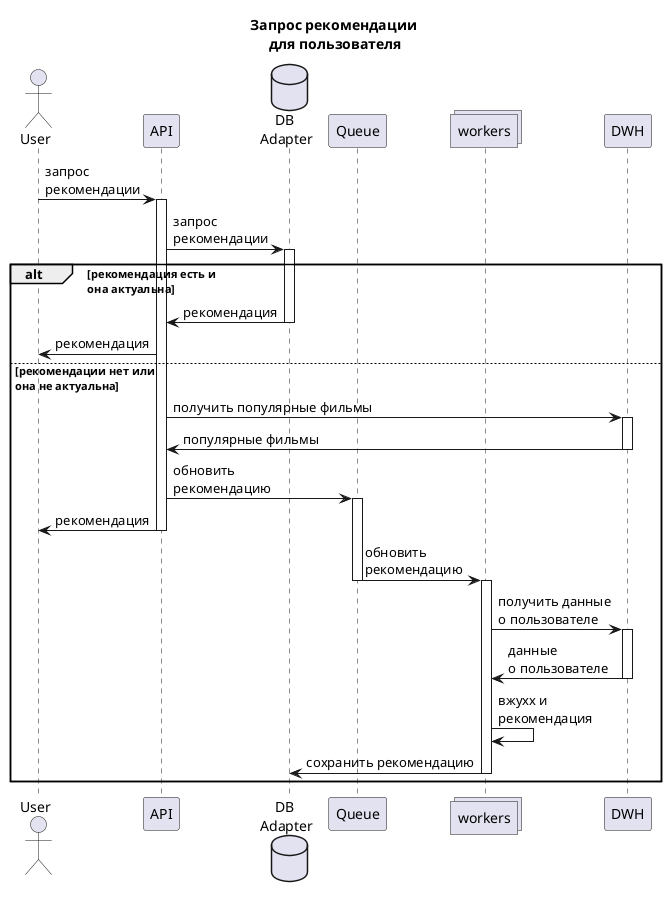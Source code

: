 @startuml
'https://plantuml.com/sequence-diagram

title Запрос рекомендации \nдля пользователя
actor User as user
participant API as api

database "DB \nAdapter" as db
participant Queue as queue
collections workers as handler
participant "DWH" as ext_api

user -> api++: запрос\nрекомендации
api -> db++: запрос\nрекомендации

alt рекомендация есть и\nона актуальна
    api <- db--: рекомендация
user <- api: рекомендация
else рекомендации нет или\nона не актуальна
    api -> ext_api++: получить популярные фильмы
    api <- ext_api--: популярные фильмы

    api -> queue++: обновить\nрекомендацию
    user <- api--: рекомендация

    queue -> handler--++: обновить\nрекомендацию
    handler -> ext_api++: получить данные\nо пользователе
    handler <- ext_api--: данные\nо пользователе
    handler -> handler: вжухх и\nрекомендация
    handler -> db--: сохранить рекомендацию
end

@enduml